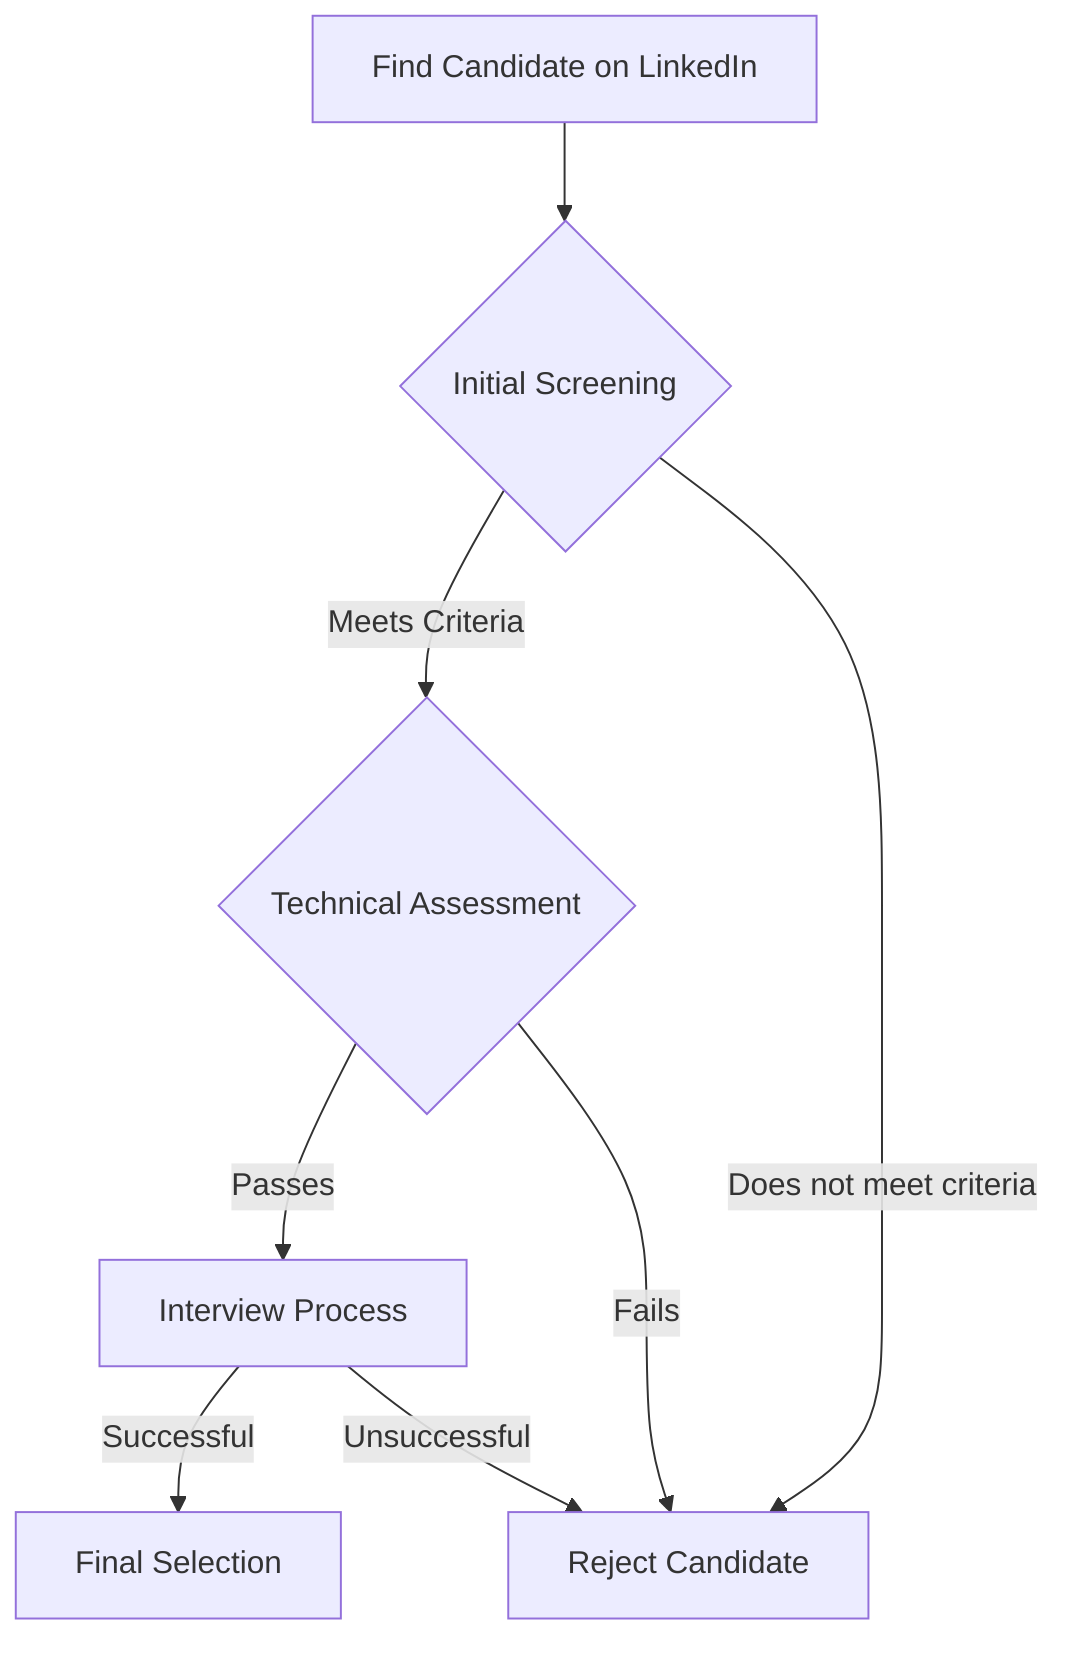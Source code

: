 flowchart TD
A[Find Candidate on LinkedIn] --> B{Initial Screening}
B -->|Meets Criteria| C{Technical Assessment}
C -->|Passes| D[Interview Process]
D -->|Successful| E[Final Selection]
B -->|Does not meet criteria| F[Reject Candidate]
C -->|Fails| F
D -->|Unsuccessful| F